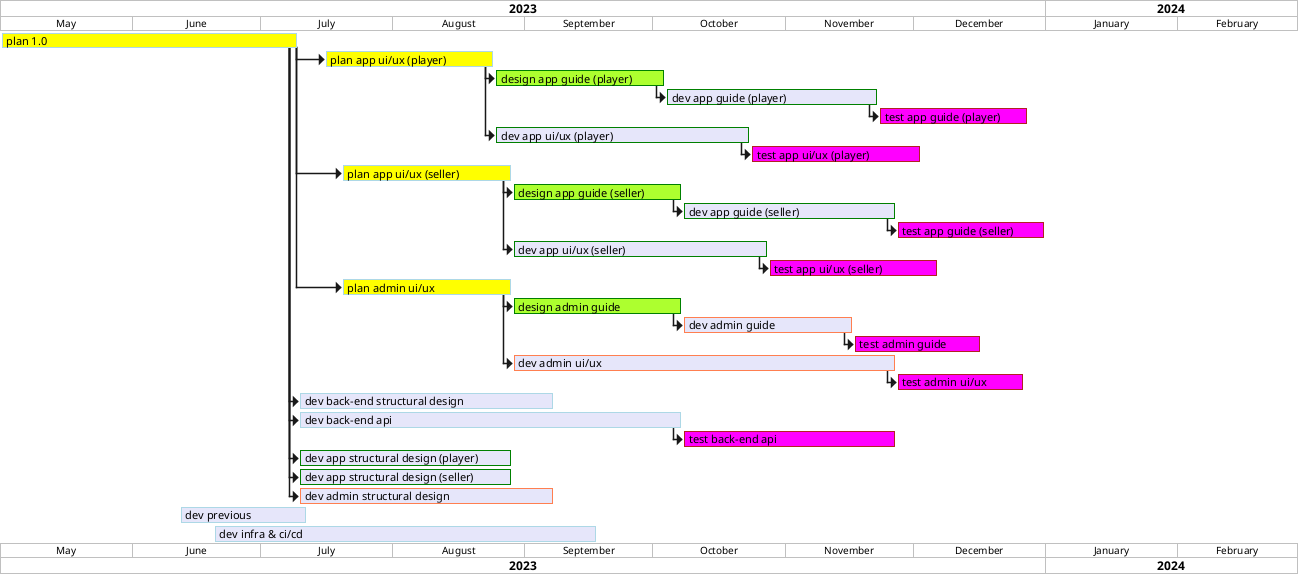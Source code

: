 @startgantt

<style>
ganttDiagram {
  task {
    BackGroundColor GreenYellow
    LineColor Green
    unstated {
      BackGroundColor Fuchsia
      LineColor FireBrick
    }
  }
}
</style>


projectscale monthly zoom 4

Project starts 2023-05-01


[plan 1.0] is colored in Yellow/LightBlue
[plan 1.0] starts 2023-05-01
[plan 1.0] lasts 70 days




[plan app ui/ux (player)] is colored in Yellow/LightBlue
[plan app ui/ux (player)] starts 2023-07-16
[plan app ui/ux (player)] lasts 40 days

[design app guide (player)] is colored in GreenYellow/Green
[design app guide (player)] starts 2023-08-7
[design app guide (player)] lasts 40 days

[dev app guide (player)] is colored in Lavender/Green
[dev app guide (player)] starts 2023-09-01
[dev app guide (player)] lasts 50 days

[test app guide (player)] is colored in Fuchsia/FireBrick
[test app guide (player)] starts 2023-09-30
[test app guide (player)] lasts 35 days

[dev app ui/ux (player)] is colored in Lavender/Green
[dev app ui/ux (player)] starts 2023-08-12
[dev app ui/ux (player)] lasts 60 days

[test app ui/ux (player)] is colored in Fuchsia/FireBrick
[test app ui/ux (player)] starts 2023-09-12
[test app ui/ux (player)] lasts 40 days




[plan app ui/ux (seller)] is colored in Yellow/LightBlue
[plan app ui/ux (seller)] starts 2023-07-20
[plan app ui/ux (seller)] lasts 40 days

[design app guide (seller)] is colored in GreenYellow/Green
[design app guide (seller)] starts 2023-08-12
[design app guide (seller)] lasts 40 days

[dev app guide (seller)] is colored in Lavender/Green
[dev app guide (seller)] starts 2023-09-01
[dev app guide (seller)] lasts 50 days

[test app guide (seller)] is colored in Fuchsia/FireBrick
[test app guide (seller)] starts 2023-09-30
[test app guide (seller)] lasts 35 days

[dev app ui/ux (seller)] is colored in Lavender/Green
[dev app ui/ux (seller)] starts 2023-08-12
[dev app ui/ux (seller)] lasts 60 days

[test app ui/ux (seller)] is colored in Fuchsia/FireBrick
[test app ui/ux (seller)] starts 2023-09-12
[test app ui/ux (seller)] lasts 40 days




[plan admin ui/ux] is colored in Yellow/LightBlue
[plan admin ui/ux] starts 2023-07-20
[plan admin ui/ux] lasts 40 days

[design admin guide] is colored in GreenYellow/Green
[design admin guide] starts 2023-08-12
[design admin guide] lasts 40 days

[dev admin guide] is colored in Lavender/Coral
[dev admin guide] starts 2023-09-01
[dev admin guide] lasts 40 days

[test admin guide] is colored in Fuchsia/FireBrick
[test admin guide] starts 2023-09-30
[test admin guide] lasts 30 days

[dev admin ui/ux] is colored in Lavender/Coral
[dev admin ui/ux] starts 2023-08-12
[dev admin ui/ux] lasts 90 days

[test admin ui/ux] is colored in Fuchsia/FireBrick
[test admin ui/ux] starts 2023-09-12
[test admin ui/ux] lasts 30 days




[dev back-end structural design] is colored in Lavender/LightBlue
[dev back-end structural design] starts 2023-06-12
[dev back-end structural design] lasts 60 days


[dev back-end api] is colored in Lavender/LightBlue
[dev back-end api] starts 2023-06-12
[dev back-end api] lasts 90 days

[test back-end api] is colored in Fuchsia/FireBrick
[test back-end api] starts 2023-08-12
[test back-end api] lasts 50 days


[dev app structural design (player)] is colored in Lavender/Green
[dev app structural design (player)] starts 2023-06-12
[dev app structural design (player)] lasts 50 days


[dev app structural design (seller)] is colored in Lavender/Green
[dev app structural design (seller)] starts 2023-06-12
[dev app structural design (seller)] lasts 50 days


[dev admin structural design] is colored in Lavender/Coral
[dev admin structural design] starts 2023-06-12
[dev admin structural design] lasts 60 days


[dev previous] is colored in Lavender/LightBlue
[dev previous] starts 2023-06-12
[dev previous] lasts 30 days

[dev infra & ci/cd] is colored in Lavender/LightBlue
[dev infra & ci/cd] starts 2023-06-20
[dev infra & ci/cd] lasts 90 days




[plan 1.0] -> [plan app ui/ux (player)]
[plan app ui/ux (player)] -> [design app guide (player)]
[plan app ui/ux (player)] -> [dev app ui/ux (player)]
[design app guide (player)] -> [dev app guide (player)]
[dev app guide (player)] -> [test app guide (player)]
[dev app ui/ux (player)] -> [test app ui/ux (player)]


[plan 1.0] -> [plan app ui/ux (seller)]
[plan app ui/ux (seller)] -> [design app guide (seller)]
[plan app ui/ux (seller)]  -> [dev app ui/ux (seller)]
[design app guide (seller)] -> [dev app guide (seller)]
[dev app guide (seller)] -> [test app guide (seller)]
[dev app ui/ux (seller)] -> [test app ui/ux (seller)]


[plan 1.0] -> [plan admin ui/ux]
[plan admin ui/ux]  -> [design admin guide]
[plan admin ui/ux] -> [dev admin ui/ux]
[design admin guide] -> [dev admin guide]
[dev admin ui/ux] -> [test admin ui/ux]
[dev admin guide] -> [test admin guide]


[plan 1.0] -> [dev back-end structural design]
[plan 1.0] -> [dev back-end api]
[dev back-end api] -> [test back-end api]



[plan 1.0] -> [dev app structural design (player)]
[plan 1.0] -> [dev app structural design (seller)]
[plan 1.0] -> [dev admin structural design]

2023-05-01 to 2024-02-28 are named [End's committee]

@endgantt
